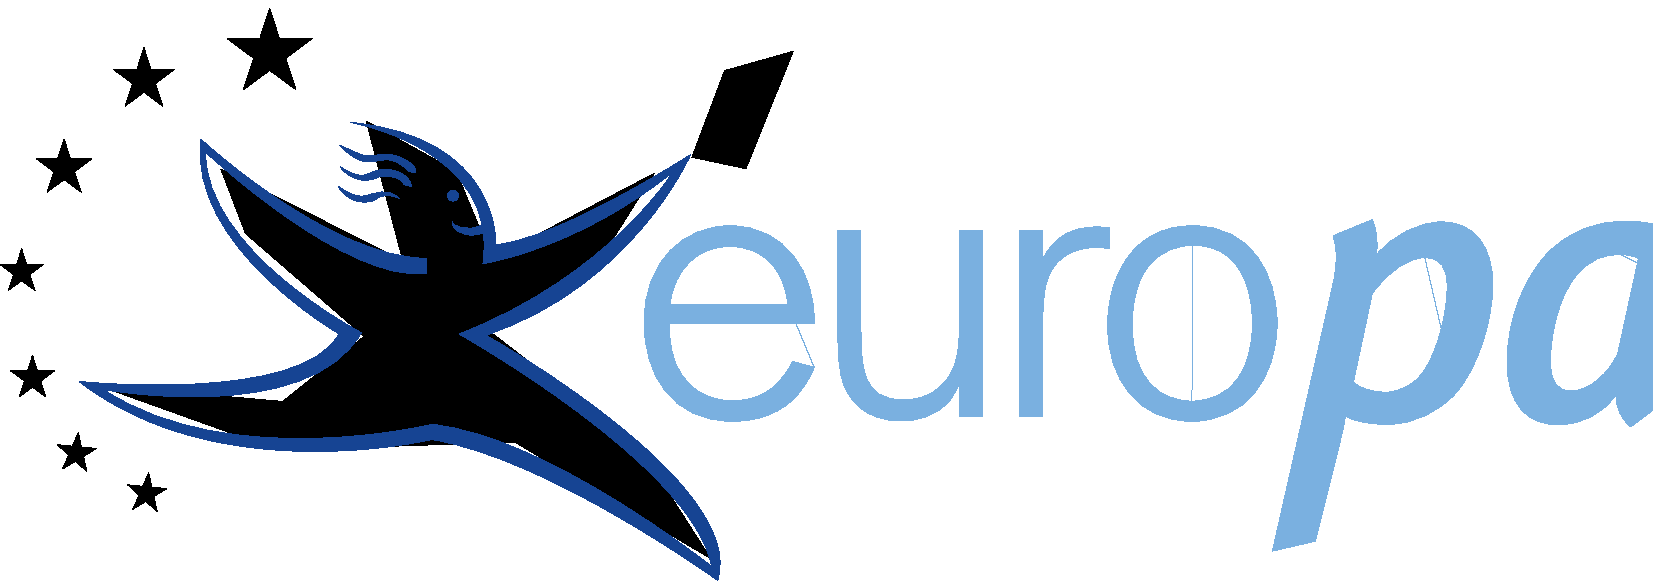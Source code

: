 beginfig(1);
% linecap := butt;
% linejoin := mitered;

%drawoptions (withcolor (0.976471,0.654902,0.050980));
%drawoptions (withcolor (250/255,180/255,0/255));

%drawoptions (withcolor (1.000000,0.949020,0.000000));
%drawoptions (withcolor (255/255,233/255,0/255));

% star 1
%fill (51.378899,34.824200)--(45.976601,35.347698)--(50.070301,31.636700)--(47.847698,26.605499)--(52.515598,29.386700)--(56.558601,25.761700)--(55.367199,31.128901)--(60.058601,33.984402)--(54.628899,34.511700)--(53.519501,39.734402)--cycle;
%fill (51.378899,34.824200)--(45.976601,35.347698)--(50.070301,31.636700)--(47.847698,26.605499)--(52.515598,29.386700)--(56.558601,25.761700)--(55.367199,31.128901)--(60.058601,33.984402)--(54.628899,34.511700)--(53.519501,39.734402)--cycle withshademethod "linear" withshadevector (0,1) withshadecolors ((1.000000,0.949020,0.000000),(0.976471,0.654902,0.050980));
fill (51.378899,34.824200)--(45.976601,35.347698)--(50.070301,31.636700)--(47.847698,26.605499)--(52.515598,29.386700)--(56.558601,25.761700)--(55.367199,31.128901)--(60.058601,33.984402)--(54.628899,34.511700)--(53.519501,39.734402)--cycle withshademethod "linear" withshadevector (0,1) withshadecolors ((255/255,233/255,0/255),(250/255,180/255,0/255));

% star 2
%fill (26.054701,49.265598)--(20.648399,49.785198)--(24.742201,46.078098)--(22.519501,41.042999)--(27.187500,43.828098)--(31.230499,40.203098)--(30.039101,45.566399)--(34.730499,48.425800)--(29.304701,48.953098)--(28.191401,54.171902)--cycle;
%fill (26.054701,49.265598)--(20.648399,49.785198)--(24.742201,46.078098)--(22.519501,41.042999)--(27.187500,43.828098)--(31.230499,40.203098)--(30.039101,45.566399)--(34.730499,48.425800)--(29.304701,48.953098)--(28.191401,54.171902)--cycle withshademethod "linear" withshadevector (0,1) withshadecolors ((1.000000,0.949020,0.000000),(0.976471,0.654902,0.050980));
fill (26.054701,49.265598)--(20.648399,49.785198)--(24.742201,46.078098)--(22.519501,41.042999)--(27.187500,43.828098)--(31.230499,40.203098)--(30.039101,45.566399)--(34.730499,48.425800)--(29.304701,48.953098)--(28.191401,54.171902)--cycle withshademethod "linear" withshadevector (0,1) withshadecolors ((255/255,233/255,0/255),(250/255,180/255,0/255));

% star 3
%fill (9.898440,76.343803)--(3.921880,76.343803)--(8.789060,72.718803)--(6.894530,66.972702)--(11.707000,70.511703)--(16.519501,66.972702)--(14.648400,72.718803)--(19.480499,76.343803)--(13.480500,76.343803)--(11.707000,81.949203)--cycle;
%fill (9.898440,76.343803)--(3.921880,76.343803)--(8.789060,72.718803)--(6.894530,66.972702)--(11.707000,70.511703)--(16.519501,66.972702)--(14.648400,72.718803)--(19.480499,76.343803)--(13.480500,76.343803)--(11.707000,81.949203)--cycle withshademethod "linear" withshadevector (0,1) withshadecolors ((1.000000,0.949020,0.000000),(0.976471,0.654902,0.050980));
fill (9.898440,76.343803)--(3.921880,76.343803)--(8.789060,72.718803)--(6.894530,66.972702)--(11.707000,70.511703)--(16.519501,66.972702)--(14.648400,72.718803)--(19.480499,76.343803)--(13.480500,76.343803)--(11.707000,81.949203)--cycle withshademethod "linear" withshadevector (0,1) withshadecolors ((255/255,233/255,0/255),(250/255,180/255,0/255));

% star 4
%fill (5.980470,114.698997)--(0.000000,114.698997)--(4.878910,111.073997)--(2.984380,105.320000)--(7.796880,108.862999)--(12.609400,105.320000)--(10.726600,111.073997)--(15.570300,114.698997)--(9.558590,114.698997)--(7.796880,120.301003)--cycle;
%fill (5.980470,114.698997)--(0.000000,114.698997)--(4.878910,111.073997)--(2.984380,105.320000)--(7.796880,108.862999)--(12.609400,105.320000)--(10.726600,111.073997)--(15.570300,114.698997)--(9.558590,114.698997)--(7.796880,120.301003)--cycle withshademethod "linear" withshadevector (0,1) withshadecolors ((1.000000,0.949020,0.000000),(0.976471,0.654902,0.050980));
fill (5.980470,114.698997)--(0.000000,114.698997)--(4.878910,111.073997)--(2.984380,105.320000)--(7.796880,108.862999)--(12.609400,105.320000)--(10.726600,111.073997)--(15.570300,114.698997)--(9.558590,114.698997)--(7.796880,120.301003)--cycle withshademethod "linear" withshadevector (0,1) withshadecolors ((255/255,233/255,0/255),(250/255,180/255,0/255));

% star 5
%fill (20.773399,152.690994)--(13.148400,152.690994)--(19.359400,148.070007)--(16.949200,140.742004)--(23.085899,145.261993)--(29.203100,140.742004)--(26.824200,148.070007)--(32.980499,152.690994)--(25.339800,152.690994)--(23.085899,159.835999)--cycle;
%fill (20.773399,152.690994)--(13.148400,152.690994)--(19.359400,148.070007)--(16.949200,140.742004)--(23.085899,145.261993)--(29.203100,140.742004)--(26.824200,148.070007)--(32.980499,152.690994)--(25.339800,152.690994)--(23.085899,159.835999)--cycle withshademethod "linear" withshadevector (0,1) withshadecolors ((1.000000,0.949020,0.000000),(0.976471,0.654902,0.050980));
fill (20.773399,152.690994)--(13.148400,152.690994)--(19.359400,148.070007)--(16.949200,140.742004)--(23.085899,145.261993)--(29.203100,140.742004)--(26.824200,148.070007)--(32.980499,152.690994)--(25.339800,152.690994)--(23.085899,159.835999)--cycle withshademethod "linear" withshadevector (0,1) withshadecolors ((255/255,233/255,0/255),(250/255,180/255,0/255));

% star 6
%fill (49.277302,184.871002)--(40.886700,184.871002)--(47.726601,179.781006)--(45.062500,171.707001)--(51.820301,176.684006)--(58.570301,171.707001)--(55.937500,179.781006)--(62.734402,184.871002)--(54.308601,184.871002)--(51.820301,192.738007)--cycle;
%fill (49.277302,184.871002)--(40.886700,184.871002)--(47.726601,179.781006)--(45.062500,171.707001)--(51.820301,176.684006)--(58.570301,171.707001)--(55.937500,179.781006)--(62.734402,184.871002)--(54.308601,184.871002)--(51.820301,192.738007)--cycle withshademethod "linear" withshadevector (0,1) withshadecolors ((1.000000,0.949020,0.000000),(0.976471,0.654902,0.050980));
fill (49.277302,184.871002)--(40.886700,184.871002)--(47.726601,179.781006)--(45.062500,171.707001)--(51.820301,176.684006)--(58.570301,171.707001)--(55.937500,179.781006)--(62.734402,184.871002)--(54.308601,184.871002)--(51.820301,192.738007)--cycle withshademethod "linear" withshadevector (0,1) withshadecolors ((255/255,233/255,0/255),(250/255,180/255,0/255));

% star 7
%fill (93.535202,196.000000)--(81.804703,196.000000)--(91.363297,188.886993)--(87.644501,177.613007)--(97.078102,184.559006)--(106.527000,177.613007)--(102.851997,188.886993)--(112.332001,196.000000)--(100.570000,196.000000)--(97.078102,207.000000)--cycle;
%fill (93.535202,196.000000)--(81.804703,196.000000)--(91.363297,188.886993)--(87.644501,177.613007)--(97.078102,184.559006)--(106.527000,177.613007)--(102.851997,188.886993)--(112.332001,196.000000)--(100.570000,196.000000)--(97.078102,207.000000)--cycle withshademethod "linear" withshadevector (0,1) withshadecolors ((1.000000,0.949020,0.000000),(0.976471,0.654902,0.050980));
fill (93.535202,196.000000)--(81.804703,196.000000)--(91.363297,188.886993)--(87.644501,177.613007)--(97.078102,184.559006)--(106.527000,177.613007)--(102.851997,188.886993)--(112.332001,196.000000)--(100.570000,196.000000)--(97.078102,207.000000)--cycle withshademethod "linear" withshadevector (0,1) withshadecolors ((255/255,233/255,0/255),(250/255,180/255,0/255));

% man
%fill (145.007996,116.035004)--(79.496101,149.031006)--(88.363297,125.851997)--(131.117004,88.808601)--(101.816002,65.343803)--(35.128899,71.195297)--(100.280998,47.832001)--(185.289001,50.757801)--(255.796997,8.835940)--(229.945007,49.257801)--(176.647995,90.253899)--(210.934006,108.433998)--(235.535004,147.445007)--(177.175995,116.844002)--(164.184006,148.261993)--(131.858994,166.229996)--cycle;
%fill (145.007996,116.035004)--(79.496101,149.031006)--(88.363297,125.851997)--(131.117004,88.808601)--(101.816002,65.343803)--(35.128899,71.195297)--(100.280998,47.832001)--(185.289001,50.757801)--(255.796997,8.835940)--(229.945007,49.257801)--(176.647995,90.253899)--(210.934006,108.433998)--(235.535004,147.445007)--(177.175995,116.844002)--(164.184006,148.261993)--(131.858994,166.229996)--cycle withshademethod "linear" withshadevector (0,1.25) withshadecolors ((1.000000,0.949020,0.000000),(0.976471,0.654902,0.050980));
fill (145.007996,116.035004)--(79.496101,149.031006)--(88.363297,125.851997)--(131.117004,88.808601)--(101.816002,65.343803)--(35.128899,71.195297)--(100.280998,47.832001)--(185.289001,50.757801)--(255.796997,8.835940)--(229.945007,49.257801)--(176.647995,90.253899)--(210.934006,108.433998)--(235.535004,147.445007)--(177.175995,116.844002)--(164.184006,148.261993)--(131.858994,166.229996)--cycle withshademethod "linear" withshadevector (0,1) withshadecolors ((255/255,233/255,75/255),(255/255,180/255,0/255));

% paper
%fill (260.843994,184.434006)--(249.102005,153.272995)--(268.535004,149.171997)--(285.539001,191.391006)--cycle;
%fill (260.843994,184.434006)--(249.102005,153.272995)--(268.535004,149.171997)--(285.539001,191.391006)--cycle withshademethod "linear" withshadevector (0,1) withshadecolors ((1.000000,0.949020,0.000000),(0.976471,0.654902,0.050980));
fill (260.843994,184.434006)--(249.102005,153.272995)--(268.535004,149.171997)--(285.539001,191.391006)--cycle withshademethod "linear" withshadevector (0,1) withshadecolors ((255/255,233/255,0/255),(250/255,180/255,0/255));

%drawoptions (withcolor (0.000000,0.300000,1.000000));
%drawoptions (withcolor (0.161000,0.294000,0.624000));
drawoptions (withcolor (22/255,68/255,147/255));

% man outline
fill (153.647995,116.871002)..controls (118.258003,117.144997) and (72.347702,159.714996)..(72.347702,159.714996)..controls (67.437500,121.277000) and (122.082001,89.679703)..(122.082001,89.679703)..controls (108.394997,64.355499) and (28.480499,72.558601)..(28.480499,72.558601)..controls (79.164101,33.214802) and (155.386993,51.664101)..(155.386993,51.664101)..controls (197.320007,44.992199) and (258.378998,0.925781)..(258.378998,0.925781)..controls (269.285004,36.156300) and (174.867004,89.199203)..(174.867004,89.199203)..controls (227.891006,106.905998) and (248.608994,154.188004)..(248.608994,154.188004)..controls (248.608994,154.188004) and (201.695007,124.019997)..(178.492004,121.769997)..controls (178.492004,121.769997) and (180.367004,160.699005)..(126.039001,165.824005)..controls (126.039001,165.824005) and (180.113007,156.550995)..(173.848007,114.984001)..controls (173.848007,114.984001) and (207.141006,119.813004)..(242.343994,148.026993)..controls (242.343994,148.026993) and (219.292999,110.539001)..(165.304993,89.625000)..controls (165.304993,89.625000) and (249.602005,42.312500)..(256.167999,5.929690)..controls (256.167999,5.929690) and (196.895004,53.007801)..(155.371002,57.085899)..controls (155.371002,57.085899) and (82.976601,39.488300)..(37.195301,69.660202)..controls (37.195301,69.660202) and (110.652000,56.140598)..(130.046997,90.101601)..controls (130.046997,90.101601) and (73.839798,119.394997)..(73.984398,155.145004)..controls (73.984398,155.145004) and (124.612999,107.625000)..(153.574005,111.503998)--cycle;

%drawoptions (withcolor (0.000000,0.300000,1.000000));
%drawoptions (withcolor (0.161000,0.294000,0.624000));
%drawoptions (withcolor (22/255,68/255,147/255));

% paper outline L
%fill (260.265991,184.348007)--(246.559006,152.809006)--(268.535004,149.171997)--(270.218994,152.996002)--(249.710999,154.042999)--(265.156006,186.039001)--cycle;

% paper outline I
%fill (272.589996,161.378998)..controls (272.589996,161.378998) and (272.648010,161.535004)..(272.765991,161.824005)..controls (274.183990,165.647995) and (284.519989,193.164001)..(285.789001,194.453003)..controls (287.167999,195.828003) and (277.292999,170.507996)..(276.367004,168.753998)--cycle;

%drawoptions (withcolor (0.161000,0.294000,0.624000));
drawoptions (withcolor (22/255,68/255,147/255));

% hair top
fill (122.289001,157.598007)..controls (122.289001,157.598007) and (129.757996,154.113007)..(131.621002,153.772995)..controls (133.488007,153.434006) and (137.589996,154.766006)..(141.242004,154.104996)..controls (144.891006,153.434006) and (150.218994,150.535004)..(149.585999,147.800995)--(147.214996,148.093994)..controls (147.214996,148.093994) and (144.667999,151.378998)..(140.882996,152.164001)..controls (137.093994,152.949005) and (134.632996,151.031006)..(131.406006,151.718994)..controls (126.339996,152.789001) and (122.289001,157.598007)..(122.289001,157.598007)--cycle;

% hair middle
fill (145.292999,143.397995)--(148.184006,142.729996)..controls (148.184006,142.729996) and (147.699005,147.229996)..(141.483994,148.563004)..controls (137.156006,149.492004) and (135.093994,148.250000)..(133.354996,147.632996)..controls (131.608994,147.026993) and (129.406006,145.164001)..(122.469002,149.875000)..controls (122.469002,149.875000) and (125.894997,144.406006)..(132.500000,145.046997)..controls (136.647995,145.449005) and (135.617004,147.207001)..(141.039001,146.218994)..controls (145.410004,145.421997) and (145.292999,143.397995)..(145.292999,143.397995)--cycle;

% hair bottom
fill (121.957001,142.675995)..controls (121.957001,142.675995) and (127.323997,138.468994)..(131.281006,139.378998)..controls (135.238007,140.285004) and (139.675995,142.488007)..(143.718994,138.468994)..controls (143.718994,138.468994) and (138.957001,140.667999)..(135.992004,138.554993)..controls (133.367004,136.667999) and (129.440994,136.438004)..(126.039001,138.507996)..controls (122.640999,140.585999) and (121.957001,142.675995)..(121.957001,142.675995)--cycle;

%drawoptions (withcolor (0.000000,0.300000,1.000000));
%drawoptions (withcolor (0.161000,0.294000,0.624000));
drawoptions (withcolor (22/255,68/255,147/255));

% eye
fill (164.964996,139.011993)..controls (164.723007,137.953003) and (163.679993,137.300995)..(162.641006,137.546997)..controls (161.582001,137.781006) and (160.914001,138.832001)..(161.160004,139.875000)..controls (161.395004,140.934006) and (162.440994,141.593994)..(163.507996,141.348007)..controls (164.546997,141.104996) and (165.207001,140.063004)..(164.964996,139.011993)--cycle;

% mouth
fill (174.621002,129.710999)..controls (173.358994,128.934006) and (171.645004,127.785004)..(169.785004,127.769997)..controls (166.457001,127.730003) and (163.651993,128.063004)..(162.789001,130.085999)..controls (162.785004,130.042999) and (162.785004,130.003998)..(162.781006,129.960999)..controls (162.800995,127.313004) and (166.074005,125.210999)..(170.078003,125.258003)..controls (171.828003,125.269997) and (173.429993,125.707001)..(174.671997,126.398003)--cycle;

%drawoptions (withcolor (0.027000,0.293000,1.000000));
%drawoptions (withcolor (1.000000,1.000000,1.000000));
drawoptions (withcolor (255/255,255/255,255/255));

% hair top inverse
%fill (122.289001,157.598007)..controls (122.289001,157.598007) and (129.757996,154.113007)..(131.621002,153.772995)..controls (133.488007,153.434006) and (137.589996,154.766006)..(141.242004,154.104996)..controls (144.891006,153.434006) and (150.218994,150.535004)..(149.585999,147.800995)--(147.214996,148.093994)..controls (147.214996,148.093994) and (144.667999,151.378998)..(140.882996,152.164001)..controls (137.093994,152.949005) and (134.632996,151.031006)..(131.406006,151.718994)..controls (126.339996,152.789001) and (122.289001,157.598007)..(122.289001,157.598007)--cycle;

% hair middle inverse
%fill (145.292999,143.397995)--(148.184006,142.729996)..controls (148.184006,142.729996) and (147.699005,147.229996)..(141.483994,148.563004)..controls (137.156006,149.492004) and (135.093994,148.250000)..(133.354996,147.632996)..controls (131.608994,147.026993) and (129.406006,145.164001)..(122.469002,149.875000)..controls (122.469002,149.875000) and (125.894997,144.406006)..(132.500000,145.046997)..controls (136.647995,145.449005) and (135.617004,147.207001)..(141.039001,146.218994)..controls (145.410004,145.421997) and (145.292999,143.397995)..(145.292999,143.397995)--cycle;

% hair bottom inverse
%fill (121.957001,142.675995)..controls (121.957001,142.675995) and (127.323997,138.468994)..(131.281006,139.378998)..controls (135.238007,140.285004) and (139.675995,142.488007)..(143.718994,138.468994)..controls (143.718994,138.468994) and (138.957001,140.667999)..(135.992004,138.554993)..controls (133.367004,136.667999) and (129.440994,136.438004)..(126.039001,138.507996)..controls (122.640999,140.585999) and (121.957001,142.675995)..(121.957001,142.675995)--cycle;

% eye inverse
%fill (164.964996,139.011993)..controls (164.723007,137.953003) and (163.679993,137.300995)..(162.641006,137.546997)..controls (161.582001,137.781006) and (160.914001,138.832001)..(161.160004,139.875000)..controls (161.395004,140.934006) and (162.440994,141.593994)..(163.507996,141.348007)..controls (164.546997,141.104996) and (165.207001,140.063004)..(164.964996,139.011993)--cycle;

% mouth inverse
%fill (174.621002,129.710999)..controls (173.358994,128.934006) and (171.645004,127.785004)..(169.785004,127.769997)..controls (166.457001,127.730003) and (163.651993,128.063004)..(162.789001,130.085999)..controls (162.785004,130.042999) and (162.785004,130.003998)..(162.781006,129.960999)..controls (162.800995,127.313004) and (166.074005,125.210999)..(170.078003,125.258003)..controls (171.828003,125.269997) and (173.429993,125.707001)..(174.671997,126.398003)--(174.621002,129.710999)--cycle;

% paper outline L inverse
%fill (260.265991,184.348007)--(246.559006,152.809006)--(268.535004,149.171997)--(270.218994,152.996002)--(249.710999,154.042999)--(265.156006,186.039001)--cycle;

% paper outline I inverse
%fill (272.589996,161.378998)..controls (272.589996,161.378998) and (272.648010,161.535004)..(272.765991,161.824005)..controls (274.183990,165.647995) and (284.519989,193.164001)..(285.789001,194.453003)..controls (287.167999,195.828003) and (277.292999,170.507996)..(276.367004,168.753998)--cycle;

%drawoptions (withcolor (0.500000,0.850000,0.950000));
%drawoptions (withcolor (0.467000,0.643000,0.859000));
drawoptions (withcolor (122/255,176/255,224/255));

% e
fill (283.691010,100.160004)..controls (282.984009,106.082001) and (281.160004,111.851997)..(276.644989,116.078003)..controls (273.832001,118.616997) and (269.316010,121.148003)..(262.699005,121.148003)..controls (251.160004,121.148003) and (242.703003,112.980003)..(241.151993,100.160004)--(283.691010,100.160004)--(293.125000,77.632797)..controls (292.144989,75.234398) and (290.312988,71.433601)..(286.792999,67.484398)..controls (284.812988,65.367203) and (278.339996,58.195301)..(263.824005,58.195301)..controls (241.589996,58.195301) and (231.858994,75.234398)..(231.858994,93.972702)..controls (231.858994,116.219002) and (246.516006,128.617004)..(262.843994,128.617004)..controls (283.140991,128.617004) and (293.703003,110.875000)..(293.125000,93.406303)--(241.016006,93.406303)..controls (240.886993,89.882797) and (241.151993,84.675797)..(243.117004,79.453102)..controls (248.479996,65.652298) and (261.015991,65.652298)..(263.824005,65.652298)..controls (271.152008,65.652298) and (279.617004,68.187500)..(285.382996,79.746101)--(293.125000,77.632797)--cycle;

% u
fill (353.738007,59.878899)--(345.433990,59.878899)--(345.433990,71.988297)..controls (344.863007,70.582001) and (343.882996,68.332001)..(342.054993,65.937500)..controls (336.851990,59.457001) and (329.507996,58.328098)..(324.152008,58.328098)..controls (311.199005,58.328098) and (305.710999,66.500000)..(304.027008,70.734398)..controls (301.765991,75.941399) and (301.625000,82.839798)..(301.625000,94.105499)--(301.625000,127.066002)--(309.937988,127.066002)--(309.937988,92.277298)..controls (310.078003,77.628899) and (310.078003,65.937500)..(325.156006,65.937500)..controls (328.937988,65.937500) and (334.585999,66.500000)..(339.371002,71.574203)..controls (345.281006,77.773399) and (345.433990,84.957001)..(345.433990,97.488297)--(345.433990,127.066002)--(353.738007,127.066002)--(353.738007,59.878899)--cycle;

% r
fill (375.312988,59.878899)--(367.160004,59.878899)--(367.160004,127.066002)--(375.312988,127.066002)--(375.312988,116.362999)..controls (379.550995,125.237999) and (386.589996,128.190994)..(394.906006,128.190994)..controls (396.875000,128.190994) and (397.859009,128.054993)..(399.550995,127.773003)--(399.550995,120.313004)..controls (397.015991,120.730003) and (396.730011,120.730003)..(394.492004,120.730003)..controls (392.230011,120.730003) and (385.609009,120.582001)..(380.671997,115.375000)..controls (375.472992,109.598000) and (375.472992,102.698997)..(375.312988,88.894501)--(375.312988,59.878899)--cycle;

% o
fill (429.464996,121.570000)..controls (423.531006,121.570000) and (417.769989,119.176003)..(413.960999,114.676003)..controls (408.179993,107.905998) and (407.632996,97.914101)..(407.632996,92.417999)..controls (407.632996,73.261703) and (417.480011,65.519501)..(429.042999,65.519501)..controls (443.816010,65.519501) and (450.726990,77.210899)..(450.859009,92.835899)..controls (450.859009,96.644501) and (451.144989,121.570000)..(429.464996,121.570000)--(429.042999,58.195301)..controls (409.460999,58.195301) and (398.746002,73.687500)..(398.746002,92.558601)..controls (398.746002,110.023003) and (407.632996,128.613007)..(429.312988,128.613007)..controls (450.593994,128.613007) and (459.601990,111.148003)..(459.738007,93.832001)..controls (459.867004,73.402298) and (448.046997,58.195301)..(429.042999,58.195301)--cycle;

% p
fill (512.937988,117.109001)..controls (507.414001,117.109001) and (500.222992,112.957001)..(494.000000,104.109001)--(487.218994,72.300797)..controls (489.437988,70.085899) and (494.140991,68.710899)..(498.695007,68.710899)..controls (504.933990,68.710899) and (509.765991,72.164101)..(512.523010,76.171898)..controls (517.784973,83.925797) and (520.960999,97.742203)..(520.960999,106.589996)..controls (520.960999,113.921997) and (518.604980,117.109001)..(512.937988,117.109001)--(524.148010,68.437500)..controls (517.648010,61.238300) and (508.515991,57.093800)..(499.519989,57.093800)..controls (493.300995,57.093800) and (487.914001,58.058601)..(484.324005,60.132801)..controls (484.324005,59.441399) and (483.628998,55.988300)..(483.214996,54.050800)--(473.546997,15.070300)--(458.058990,11.472700)--(479.890991,107.703003)..controls (481.695007,116.133003) and (481.273010,120.558998)..(479.890991,124.984001)--(494.000000,130.792999)..controls (495.386993,128.022995) and (496.214996,122.910004)..(495.519989,118.070000)..controls (501.601990,125.398003) and (510.734009,129.964996)..(519.020020,129.964996)..controls (530.914001,129.964996) and (537.409973,121.116997)..(537.409973,107.144997)..controls (537.409973,94.707001) and (532.031006,77.277298)..(524.148010,68.437500)--cycle;

% a
fill (583.354980,118.214996)..controls (577.129028,118.214996) and (572.698975,116.820000)..(567.304993,110.469002)..controls (561.090027,102.991997) and (558.179993,89.453102)..(558.179993,79.632797)..controls (558.179993,72.023399) and (560.668030,69.125000)..(565.776978,69.125000)..controls (572.151978,69.125000) and (579.198975,75.480499)..(582.370972,82.531303)--(589.851990,116.820000)..controls (588.460999,117.655998) and (585.687988,118.214996)..(583.354980,118.214996)--(602.698975,108.945000)--(597.031006,81.285202)..controls (595.237976,72.863297) and (596.078003,69.253899)..(599.526978,65.523399)--(587.073975,56.261700)..controls (583.354980,59.308601) and (581.815979,63.171902)..(581.815979,67.734398)..controls (576.843994,60.964802) and (569.789001,56.957001)..(560.801025,56.957001)..controls (549.870972,56.957001) and (542.562988,64.285202)..(542.562988,79.214798)..controls (542.562988,94.707001) and (548.362976,109.633003)..(557.348022,118.902000)..controls (564.812988,126.508003) and (573.926025,130.233994)..(585.137024,130.233994)..controls (593.148010,130.233994) and (601.328003,128.585999)..(606.854980,124.984001)..controls (605.601990,121.116997) and (603.676025,113.921997)..(602.698975,108.945000)--cycle;

% s
fill (665.757996,114.332001)..controls (659.948975,117.655998) and (654.551025,119.176003)..(649.023010,119.176003)..controls (641.703003,119.176003) and (636.293030,116.405998)..(636.293030,110.609001)..controls (636.293030,106.866997) and (638.245972,104.519997)..(643.770020,102.445000)--(652.051025,99.269501)..controls (660.645020,95.953102) and (666.309021,90.972702)..(666.309021,82.671898)..controls (666.309021,68.292999) and (654.551025,56.539101)..(633.940979,56.539101)..controls (624.262024,56.539101) and (615.281006,59.308601)..(608.090027,63.867199)--(614.159973,75.074203)..controls (619.987976,71.050797) and (628.137024,68.148399)..(636.026978,68.148399)..controls (643.637024,68.148399) and (649.445007,72.437500)..(649.445007,78.250000)..controls (649.445007,82.671898) and (646.945007,84.882797)..(640.585999,87.375000)--(632.570007,90.417999)..controls (624.262024,93.597702) and (619.437988,98.433601)..(619.437988,107.144997)..controls (619.437988,119.308998) and (629.531006,130.934006)..(649.979980,130.934006)..controls (658.289001,130.934006) and (666.309021,128.445007)..(671.843994,124.984001)--cycle;

% s
fill (726.875000,114.332001)..controls (721.070007,117.655998) and (715.695007,119.176003)..(710.156006,119.176003)..controls (702.840027,119.176003) and (697.421997,116.405998)..(697.421997,110.609001)..controls (697.421997,106.866997) and (699.379028,104.519997)..(704.906006,102.445000)--(713.203003,99.269501)..controls (721.773010,95.953102) and (727.448975,90.972702)..(727.448975,82.671898)..controls (727.448975,68.292999) and (715.695007,56.539101)..(695.090027,56.539101)..controls (685.395020,56.539101) and (676.418030,59.308601)..(669.218994,63.867199)--(675.301025,75.074203)..controls (681.117004,71.050797) and (689.273010,68.148399)..(697.164001,68.148399)..controls (704.762024,68.148399) and (710.573975,72.437500)..(710.573975,78.250000)..controls (710.573975,82.671898) and (708.081970,84.882797)..(701.718994,87.375000)--(693.706970,90.417999)..controls (685.395020,93.597702) and (680.565979,98.433601)..(680.565979,107.144997)..controls (680.565979,119.308998) and (690.651978,130.934006)..(711.117004,130.934006)..controls (719.426025,130.934006) and (727.448975,128.445007)..(732.973022,124.984001)--cycle;

endfig;
